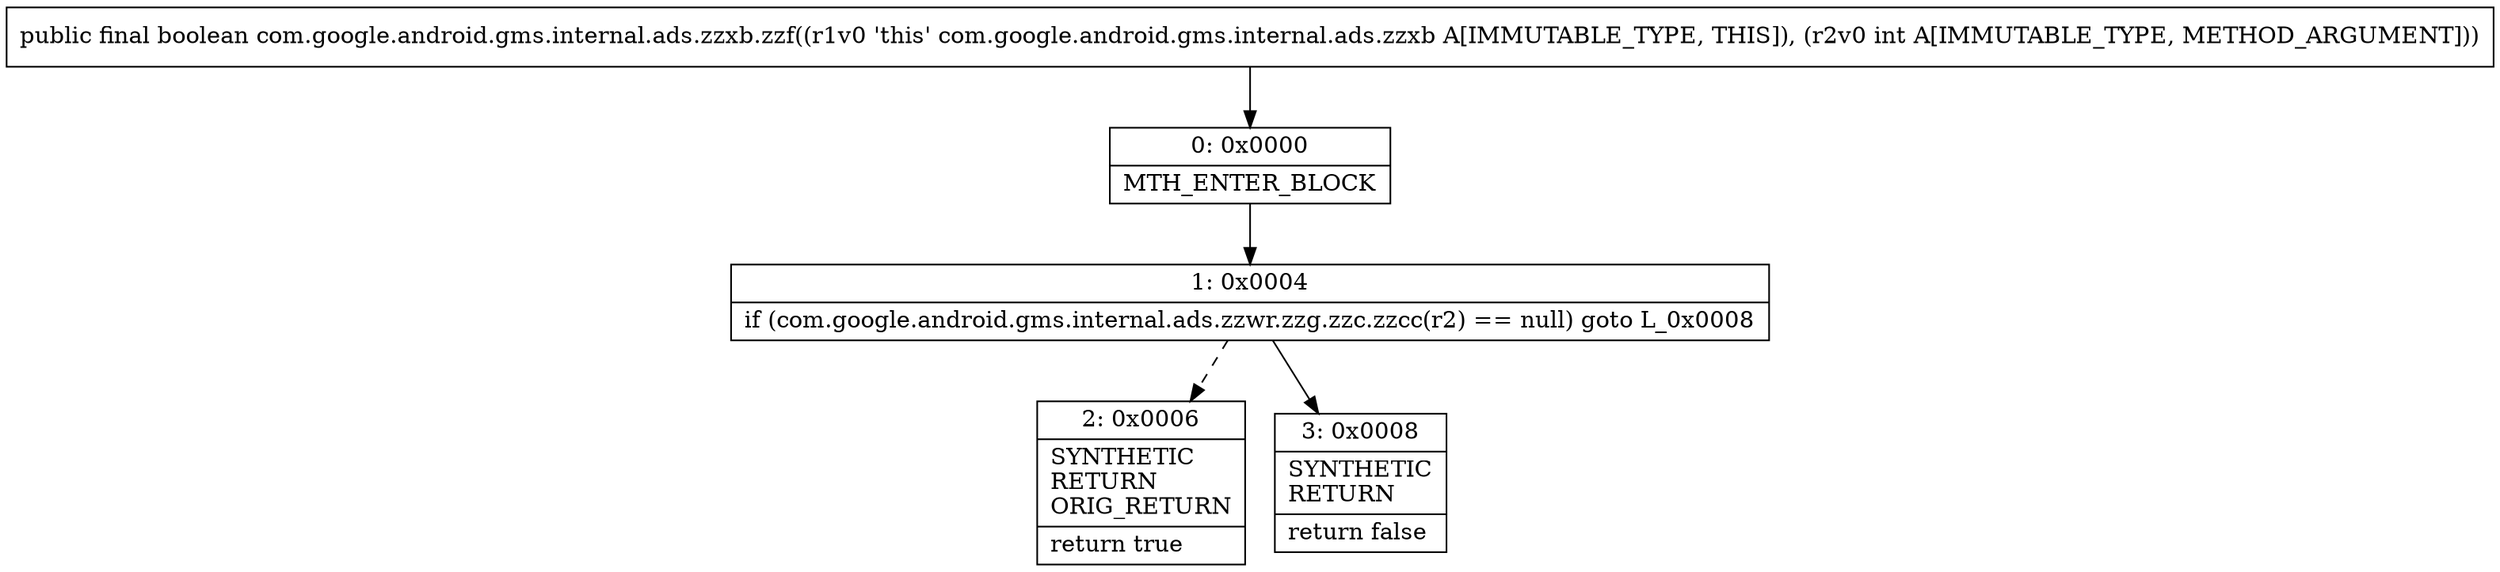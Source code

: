 digraph "CFG forcom.google.android.gms.internal.ads.zzxb.zzf(I)Z" {
Node_0 [shape=record,label="{0\:\ 0x0000|MTH_ENTER_BLOCK\l}"];
Node_1 [shape=record,label="{1\:\ 0x0004|if (com.google.android.gms.internal.ads.zzwr.zzg.zzc.zzcc(r2) == null) goto L_0x0008\l}"];
Node_2 [shape=record,label="{2\:\ 0x0006|SYNTHETIC\lRETURN\lORIG_RETURN\l|return true\l}"];
Node_3 [shape=record,label="{3\:\ 0x0008|SYNTHETIC\lRETURN\l|return false\l}"];
MethodNode[shape=record,label="{public final boolean com.google.android.gms.internal.ads.zzxb.zzf((r1v0 'this' com.google.android.gms.internal.ads.zzxb A[IMMUTABLE_TYPE, THIS]), (r2v0 int A[IMMUTABLE_TYPE, METHOD_ARGUMENT])) }"];
MethodNode -> Node_0;
Node_0 -> Node_1;
Node_1 -> Node_2[style=dashed];
Node_1 -> Node_3;
}

